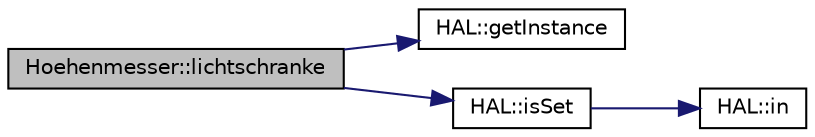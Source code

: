 digraph "Hoehenmesser::lichtschranke"
{
  edge [fontname="Helvetica",fontsize="10",labelfontname="Helvetica",labelfontsize="10"];
  node [fontname="Helvetica",fontsize="10",shape=record];
  rankdir="LR";
  Node1 [label="Hoehenmesser::lichtschranke",height=0.2,width=0.4,color="black", fillcolor="grey75", style="filled" fontcolor="black"];
  Node1 -> Node2 [color="midnightblue",fontsize="10",style="solid",fontname="Helvetica"];
  Node2 [label="HAL::getInstance",height=0.2,width=0.4,color="black", fillcolor="white", style="filled",URL="$class_h_a_l.html#a16c6da333746b6c43268051a96ed8eae"];
  Node1 -> Node3 [color="midnightblue",fontsize="10",style="solid",fontname="Helvetica"];
  Node3 [label="HAL::isSet",height=0.2,width=0.4,color="black", fillcolor="white", style="filled",URL="$class_h_a_l.html#a18077f070cc378fff4a13d1a799385c5"];
  Node3 -> Node4 [color="midnightblue",fontsize="10",style="solid",fontname="Helvetica"];
  Node4 [label="HAL::in",height=0.2,width=0.4,color="black", fillcolor="white", style="filled",URL="$class_h_a_l.html#ac8f92254b23b94d7b424cdcaccc9981a"];
}
